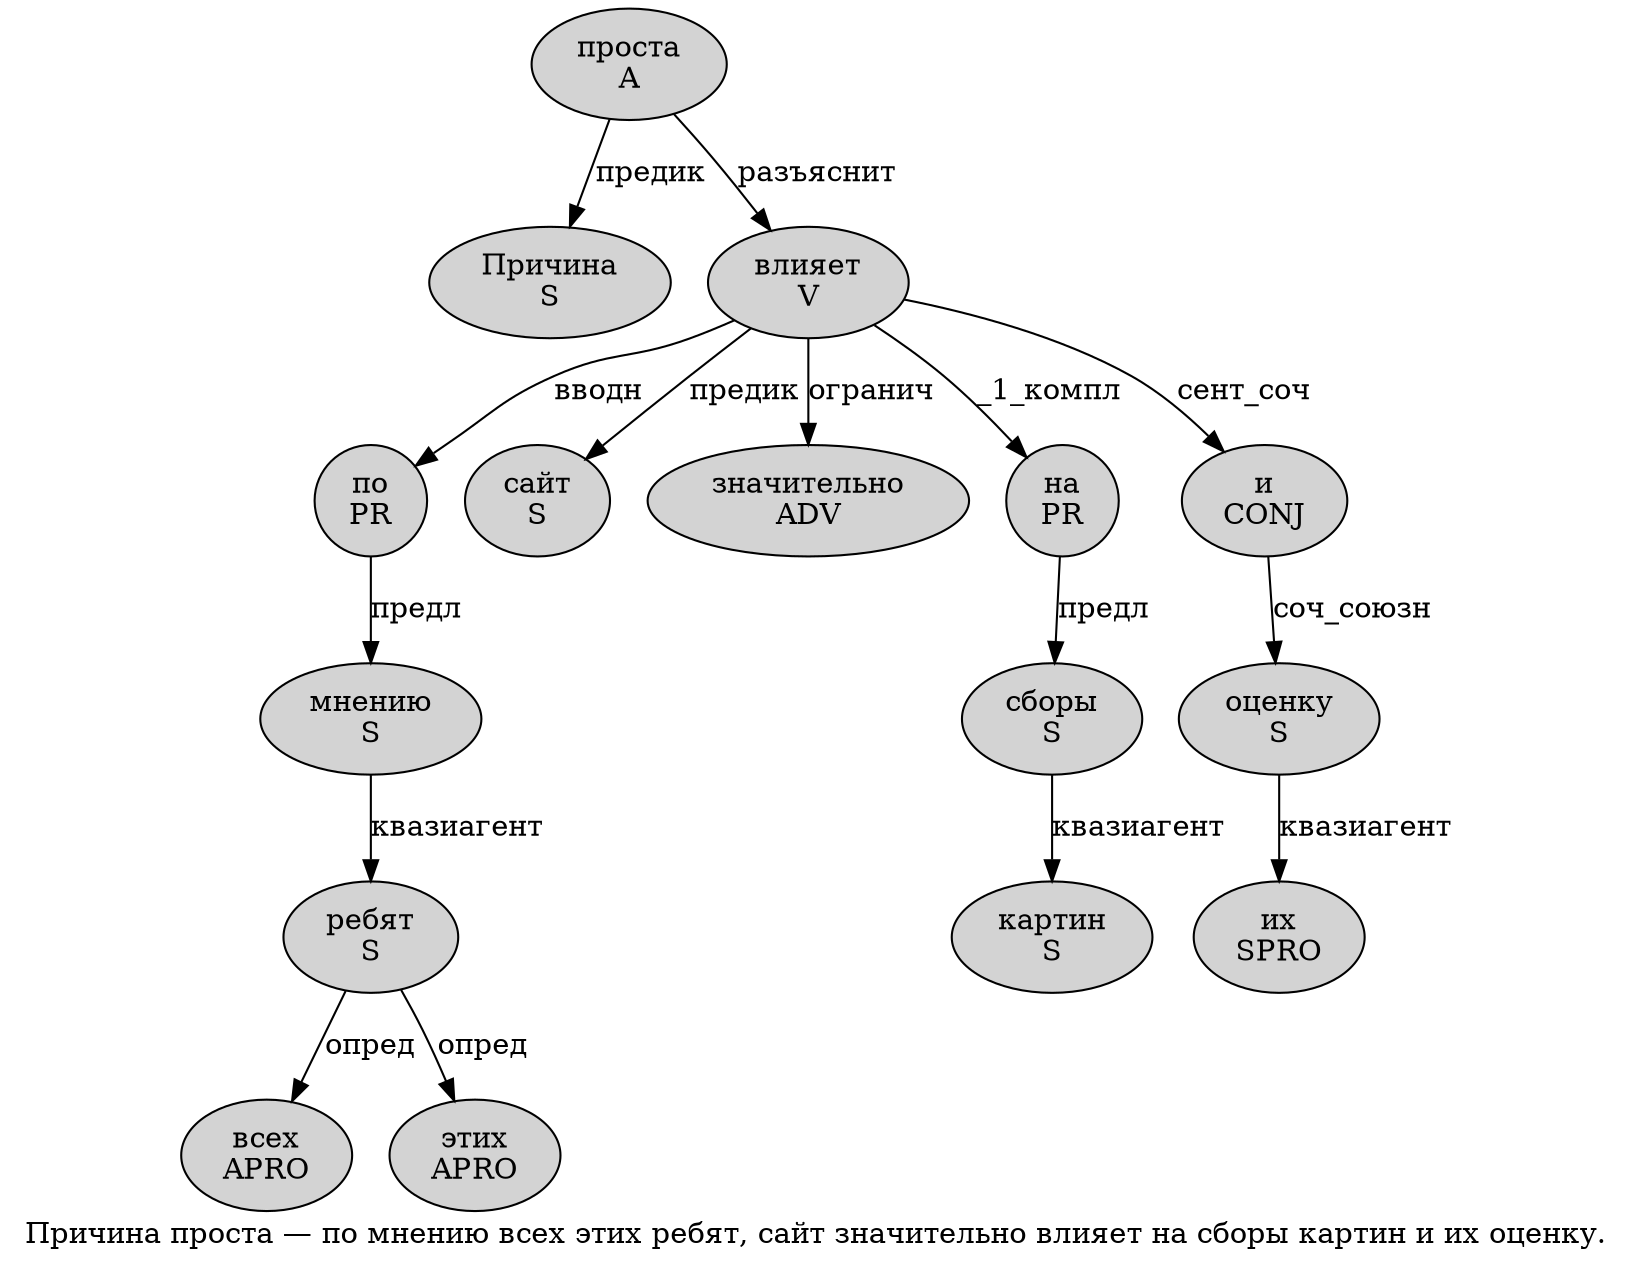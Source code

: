 digraph SENTENCE_2658 {
	graph [label="Причина проста — по мнению всех этих ребят, сайт значительно влияет на сборы картин и их оценку."]
	node [style=filled]
		0 [label="Причина
S" color="" fillcolor=lightgray penwidth=1 shape=ellipse]
		1 [label="проста
A" color="" fillcolor=lightgray penwidth=1 shape=ellipse]
		3 [label="по
PR" color="" fillcolor=lightgray penwidth=1 shape=ellipse]
		4 [label="мнению
S" color="" fillcolor=lightgray penwidth=1 shape=ellipse]
		5 [label="всех
APRO" color="" fillcolor=lightgray penwidth=1 shape=ellipse]
		6 [label="этих
APRO" color="" fillcolor=lightgray penwidth=1 shape=ellipse]
		7 [label="ребят
S" color="" fillcolor=lightgray penwidth=1 shape=ellipse]
		9 [label="сайт
S" color="" fillcolor=lightgray penwidth=1 shape=ellipse]
		10 [label="значительно
ADV" color="" fillcolor=lightgray penwidth=1 shape=ellipse]
		11 [label="влияет
V" color="" fillcolor=lightgray penwidth=1 shape=ellipse]
		12 [label="на
PR" color="" fillcolor=lightgray penwidth=1 shape=ellipse]
		13 [label="сборы
S" color="" fillcolor=lightgray penwidth=1 shape=ellipse]
		14 [label="картин
S" color="" fillcolor=lightgray penwidth=1 shape=ellipse]
		15 [label="и
CONJ" color="" fillcolor=lightgray penwidth=1 shape=ellipse]
		16 [label="их
SPRO" color="" fillcolor=lightgray penwidth=1 shape=ellipse]
		17 [label="оценку
S" color="" fillcolor=lightgray penwidth=1 shape=ellipse]
			3 -> 4 [label="предл"]
			15 -> 17 [label="соч_союзн"]
			1 -> 0 [label="предик"]
			1 -> 11 [label="разъяснит"]
			11 -> 3 [label="вводн"]
			11 -> 9 [label="предик"]
			11 -> 10 [label="огранич"]
			11 -> 12 [label="_1_компл"]
			11 -> 15 [label="сент_соч"]
			7 -> 5 [label="опред"]
			7 -> 6 [label="опред"]
			4 -> 7 [label="квазиагент"]
			13 -> 14 [label="квазиагент"]
			17 -> 16 [label="квазиагент"]
			12 -> 13 [label="предл"]
}